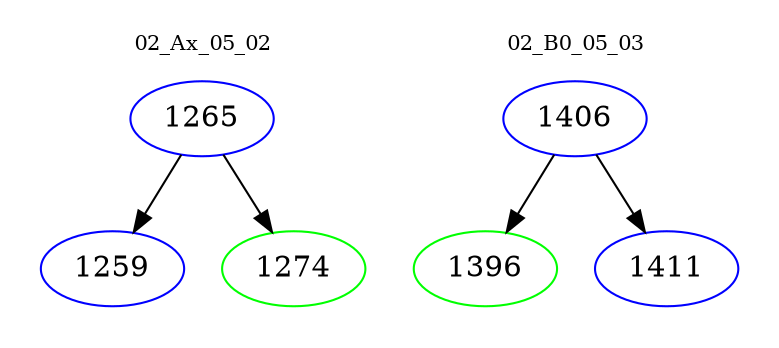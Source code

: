 digraph{
subgraph cluster_0 {
color = white
label = "02_Ax_05_02";
fontsize=10;
T0_1265 [label="1265", color="blue"]
T0_1265 -> T0_1259 [color="black"]
T0_1259 [label="1259", color="blue"]
T0_1265 -> T0_1274 [color="black"]
T0_1274 [label="1274", color="green"]
}
subgraph cluster_1 {
color = white
label = "02_B0_05_03";
fontsize=10;
T1_1406 [label="1406", color="blue"]
T1_1406 -> T1_1396 [color="black"]
T1_1396 [label="1396", color="green"]
T1_1406 -> T1_1411 [color="black"]
T1_1411 [label="1411", color="blue"]
}
}
